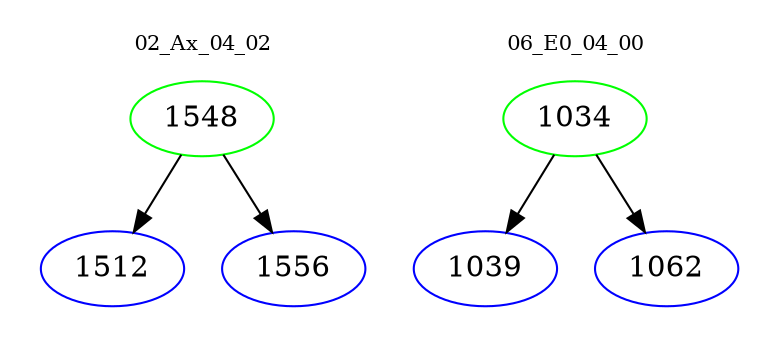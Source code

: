 digraph{
subgraph cluster_0 {
color = white
label = "02_Ax_04_02";
fontsize=10;
T0_1548 [label="1548", color="green"]
T0_1548 -> T0_1512 [color="black"]
T0_1512 [label="1512", color="blue"]
T0_1548 -> T0_1556 [color="black"]
T0_1556 [label="1556", color="blue"]
}
subgraph cluster_1 {
color = white
label = "06_E0_04_00";
fontsize=10;
T1_1034 [label="1034", color="green"]
T1_1034 -> T1_1039 [color="black"]
T1_1039 [label="1039", color="blue"]
T1_1034 -> T1_1062 [color="black"]
T1_1062 [label="1062", color="blue"]
}
}
